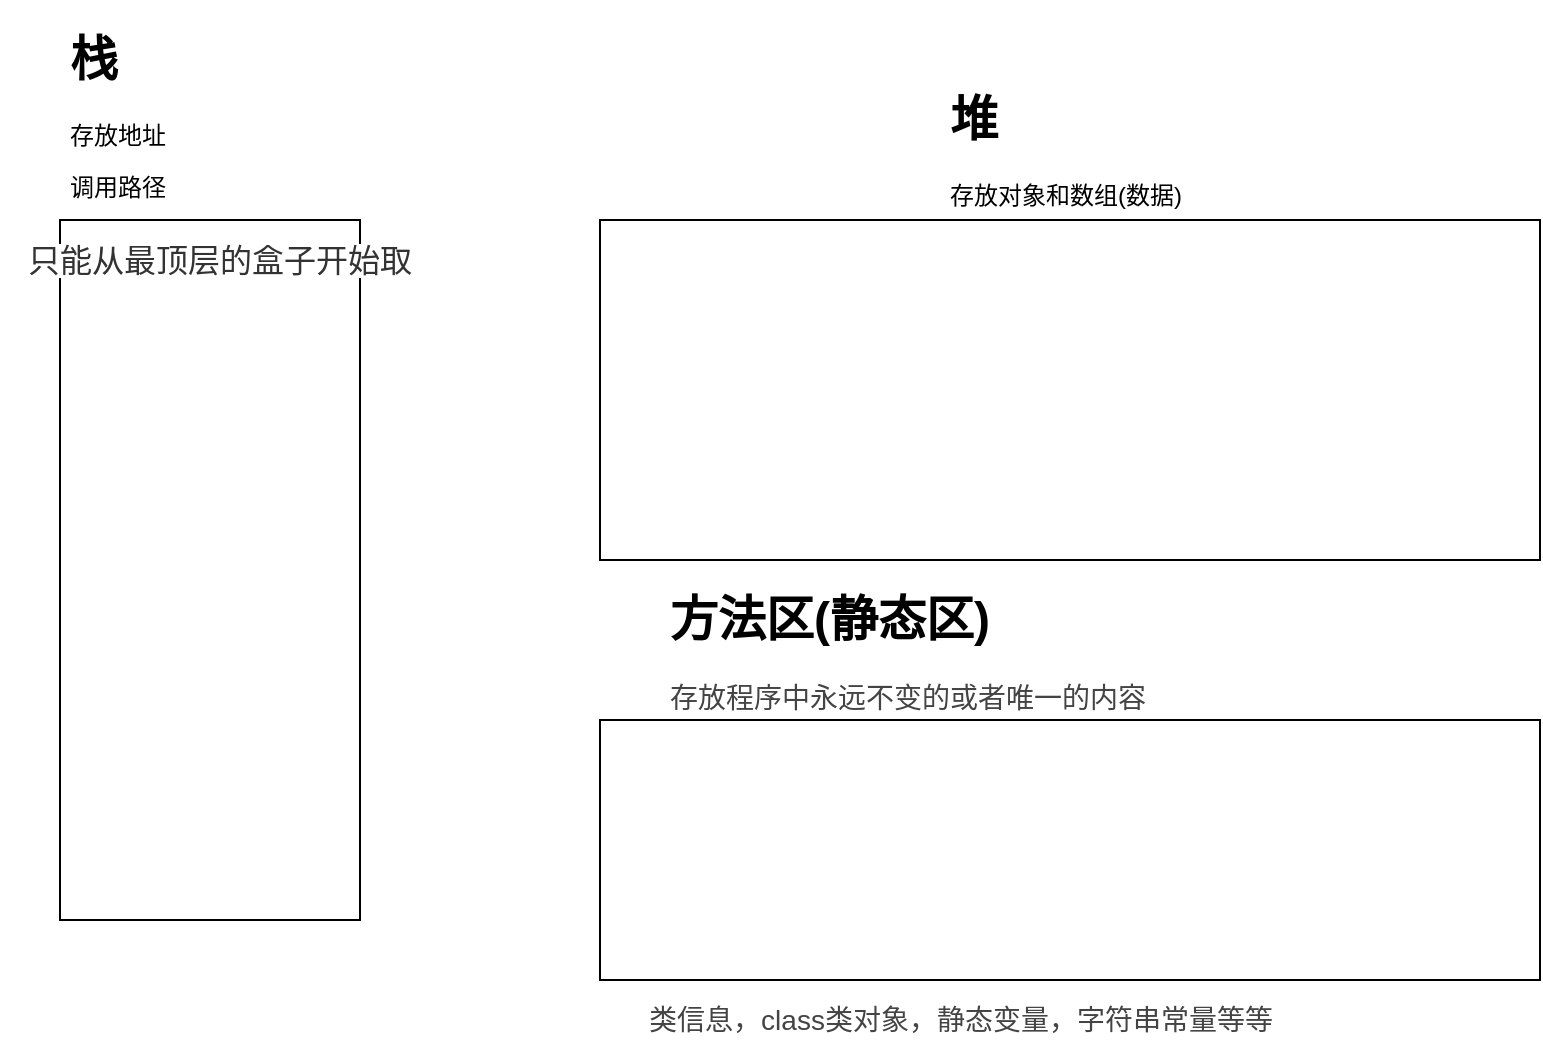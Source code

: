 <mxfile version="14.6.9" type="github"><diagram id="5tl4brzOmyAE5C5FNaDV" name="Page-1"><mxGraphModel dx="1447" dy="596" grid="1" gridSize="10" guides="1" tooltips="1" connect="1" arrows="1" fold="1" page="1" pageScale="1" pageWidth="850" pageHeight="1100" math="0" shadow="0"><root><mxCell id="0"/><mxCell id="1" parent="0"/><mxCell id="mKmF3yhLsnYRTtwLyttp-2" value="" style="rounded=0;whiteSpace=wrap;html=1;direction=south;" vertex="1" parent="1"><mxGeometry x="70" y="250" width="150" height="350" as="geometry"/></mxCell><mxCell id="mKmF3yhLsnYRTtwLyttp-4" value="" style="rounded=0;whiteSpace=wrap;html=1;" vertex="1" parent="1"><mxGeometry x="340" y="250" width="470" height="170" as="geometry"/></mxCell><mxCell id="mKmF3yhLsnYRTtwLyttp-5" value="" style="rounded=0;whiteSpace=wrap;html=1;" vertex="1" parent="1"><mxGeometry x="340" y="500" width="470" height="130" as="geometry"/></mxCell><mxCell id="mKmF3yhLsnYRTtwLyttp-9" value="&lt;h1&gt;栈&lt;/h1&gt;&lt;p&gt;存放地址&lt;/p&gt;&lt;p&gt;调用路径&lt;/p&gt;" style="text;html=1;strokeColor=none;fillColor=none;spacing=5;spacingTop=-20;whiteSpace=wrap;overflow=hidden;rounded=0;" vertex="1" parent="1"><mxGeometry x="70" y="150" width="190" height="120" as="geometry"/></mxCell><mxCell id="mKmF3yhLsnYRTtwLyttp-10" value="&lt;h1&gt;堆&lt;/h1&gt;&lt;p&gt;存放对象和数组(数据)&lt;/p&gt;" style="text;html=1;strokeColor=none;fillColor=none;spacing=5;spacingTop=-20;whiteSpace=wrap;overflow=hidden;rounded=0;" vertex="1" parent="1"><mxGeometry x="510" y="180" width="190" height="120" as="geometry"/></mxCell><mxCell id="mKmF3yhLsnYRTtwLyttp-11" value="&lt;span style=&quot;color: rgb(51 , 51 , 51) ; font-family: &amp;#34;georgia&amp;#34; , &amp;#34;times new roman&amp;#34; , &amp;#34;times&amp;#34; , sans-serif ; font-size: 16px ; background-color: rgb(255 , 255 , 255)&quot;&gt;只能从最顶层的盒子开始取&lt;/span&gt;" style="text;html=1;strokeColor=none;fillColor=none;align=center;verticalAlign=middle;whiteSpace=wrap;rounded=0;" vertex="1" parent="1"><mxGeometry x="40" y="260" width="220" height="20" as="geometry"/></mxCell><mxCell id="mKmF3yhLsnYRTtwLyttp-14" value="&lt;h1&gt;方法区(静态区)&lt;/h1&gt;&lt;p&gt;&lt;span style=&quot;color: rgb(68 , 68 , 68) ; font-family: &amp;#34;tahoma&amp;#34; , &amp;#34;arial&amp;#34; , &amp;#34;helvetica&amp;#34; , sans-serif ; font-size: 14px ; background-color: rgb(255 , 255 , 255)&quot;&gt;存放程序中永远不变的或者唯一的内容&lt;/span&gt;&lt;br&gt;&lt;/p&gt;" style="text;html=1;strokeColor=none;fillColor=none;spacing=5;spacingTop=-20;whiteSpace=wrap;overflow=hidden;rounded=0;" vertex="1" parent="1"><mxGeometry x="370" y="430" width="250" height="120" as="geometry"/></mxCell><mxCell id="mKmF3yhLsnYRTtwLyttp-15" value="&lt;span style=&quot;color: rgb(68 , 68 , 68) ; font-family: &amp;#34;tahoma&amp;#34; , &amp;#34;arial&amp;#34; , &amp;#34;helvetica&amp;#34; , sans-serif ; font-size: 14px ; text-align: left ; background-color: rgb(255 , 255 , 255)&quot;&gt;类信息，class类对象，静态变量，字符串常量等等&lt;/span&gt;" style="text;html=1;align=center;verticalAlign=middle;resizable=0;points=[];autosize=1;strokeColor=none;" vertex="1" parent="1"><mxGeometry x="360" y="640" width="320" height="20" as="geometry"/></mxCell></root></mxGraphModel></diagram></mxfile>